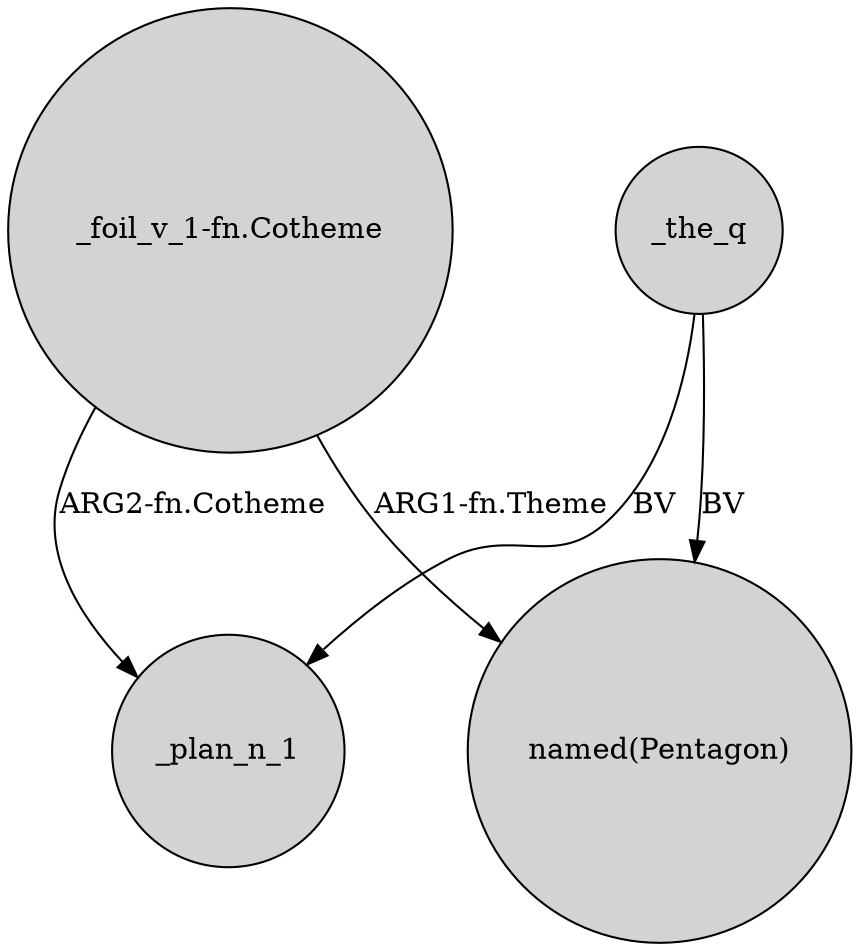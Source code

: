 digraph {
	node [shape=circle style=filled]
	"_foil_v_1-fn.Cotheme" -> _plan_n_1 [label="ARG2-fn.Cotheme"]
	_the_q -> _plan_n_1 [label=BV]
	_the_q -> "named(Pentagon)" [label=BV]
	"_foil_v_1-fn.Cotheme" -> "named(Pentagon)" [label="ARG1-fn.Theme"]
}
